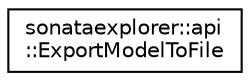 digraph "Graphical Class Hierarchy"
{
 // LATEX_PDF_SIZE
  edge [fontname="Helvetica",fontsize="10",labelfontname="Helvetica",labelfontsize="10"];
  node [fontname="Helvetica",fontsize="10",shape=record];
  rankdir="LR";
  Node0 [label="sonataexplorer::api\l::ExportModelToFile",height=0.2,width=0.4,color="black", fillcolor="white", style="filled",URL="$dd/df2/structsonataexplorer_1_1api_1_1ExportModelToFile.html",tooltip=" "];
}
